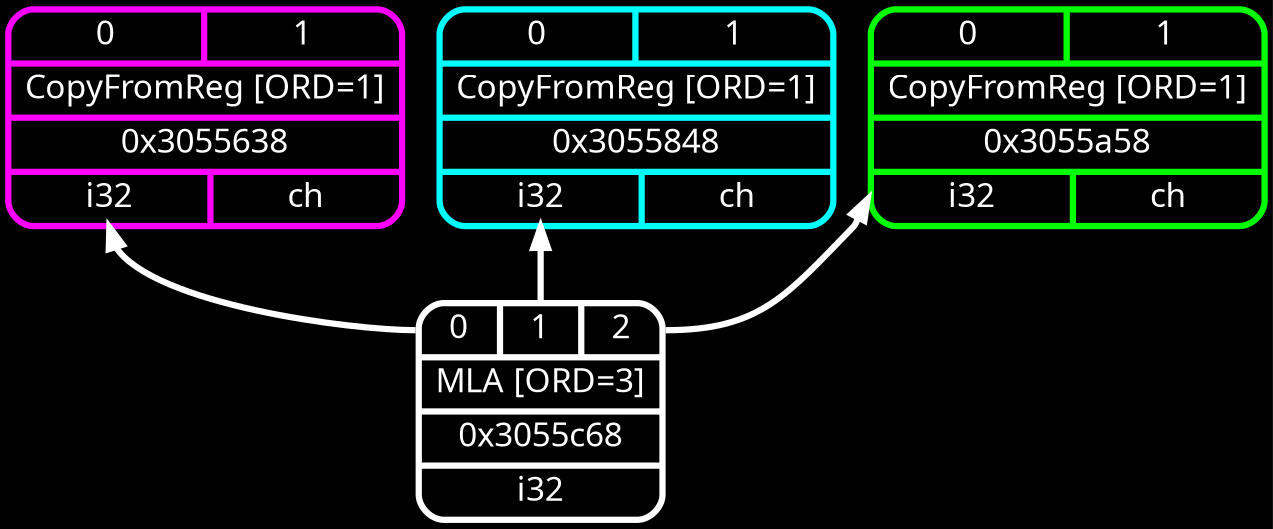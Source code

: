 digraph "scheduler input for foo:entry" {
	rankdir="BT";
	bgcolor="black";

	Node0x3055638 [shape=record,shape=Mrecord,label="{{<s0>0|<s1>1}|CopyFromReg [ORD=1]|0x3055638|{<d0>i32|<d1>ch}}", penwidth=3,color="magenta",fontname="Calibri",fontsize=16,fontcolor="white"];
	Node0x3055848 [shape=record,shape=Mrecord,label="{{<s0>0|<s1>1}|CopyFromReg [ORD=1]|0x3055848|{<d0>i32|<d1>ch}}", penwidth=3,color="cyan",fontname="Calibri",fontsize=16,fontcolor="white"];
	Node0x3055a58 [shape=record,shape=Mrecord,label="{{<s0>0|<s1>1}|CopyFromReg [ORD=1]|0x3055a58|{<d0>i32|<d1>ch}}", penwidth=3,color="green",fontname="Calibri",fontsize=16,fontcolor="white"];
	Node0x3055c68 [shape=record,shape=Mrecord,label="{{<s0>0|<s1>1|<s2>2}|MLA [ORD=3]|0x3055c68|{<d0>i32}}", penwidth=3,color="white",fontname="Calibri",fontsize=16,fontcolor="white"];
	Node0x3055c68:s0 -> Node0x3055638:d0[penwidth=3,color="white",fontname="Calibri",fontsize=16,fontcolor="white"];
	Node0x3055c68:s1 -> Node0x3055848:d0[penwidth=3,color="white",fontname="Calibri",fontsize=16,fontcolor="white"];
	Node0x3055c68:s2 -> Node0x3055a58:d0[penwidth=3,color="white",fontname="Calibri",fontsize=16,fontcolor="white"];
}
